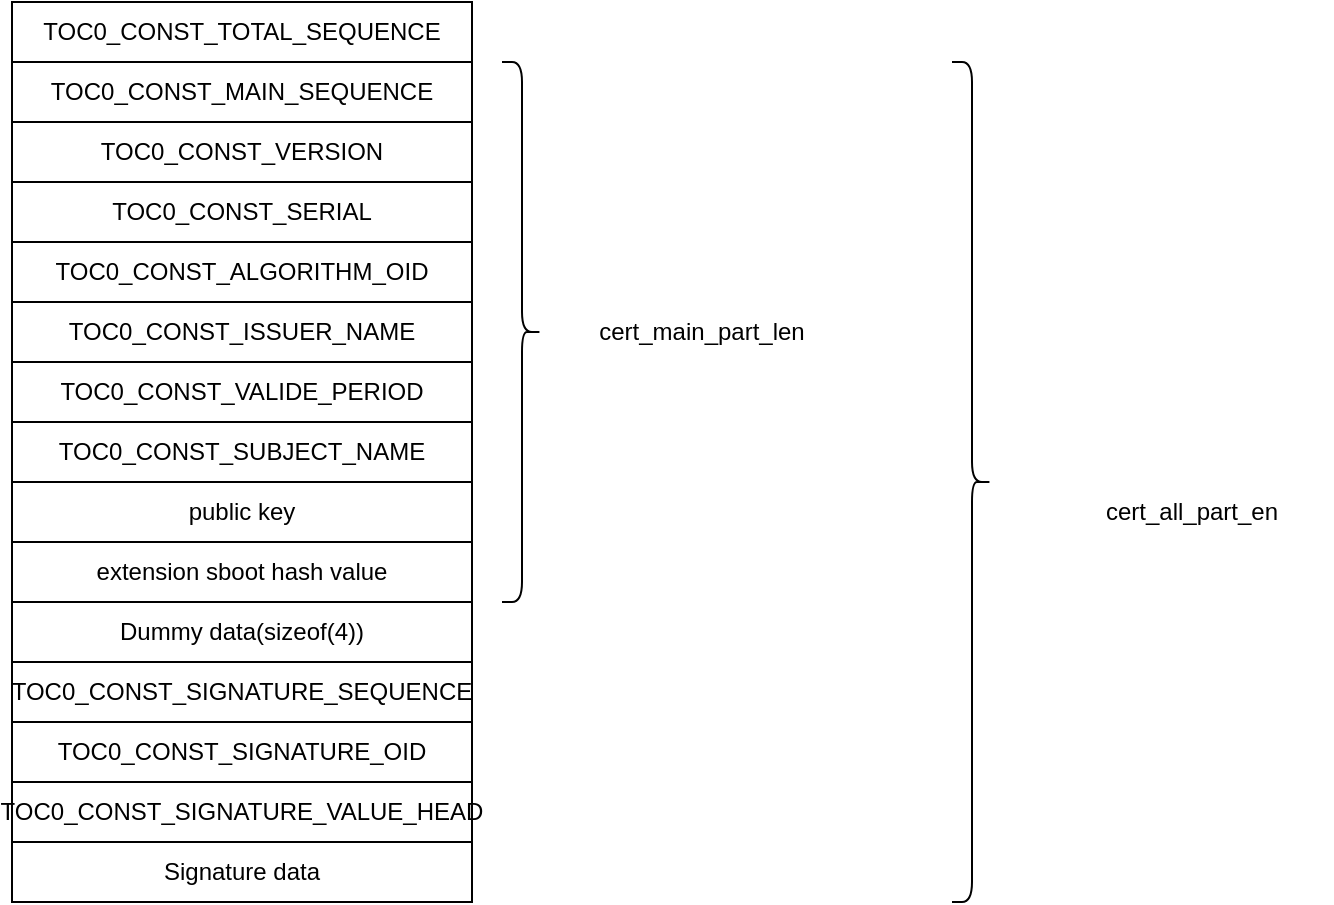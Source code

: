 <mxfile version="21.4.0" type="github">
  <diagram name="Page-1" id="bhDMWvnnnsmSmIuoPUf2">
    <mxGraphModel dx="1050" dy="549" grid="1" gridSize="10" guides="1" tooltips="1" connect="1" arrows="1" fold="1" page="1" pageScale="1" pageWidth="850" pageHeight="1100" math="0" shadow="0">
      <root>
        <mxCell id="0" />
        <mxCell id="1" parent="0" />
        <mxCell id="DNya7Jkh1skZqDEUOs5Z-2" value="TOC0_CONST_TOTAL_SEQUENCE" style="rounded=0;whiteSpace=wrap;html=1;" parent="1" vertex="1">
          <mxGeometry x="160" y="80" width="230" height="30" as="geometry" />
        </mxCell>
        <mxCell id="DNya7Jkh1skZqDEUOs5Z-3" value="TOC0_CONST_MAIN_SEQUENCE" style="rounded=0;whiteSpace=wrap;html=1;" parent="1" vertex="1">
          <mxGeometry x="160" y="110" width="230" height="30" as="geometry" />
        </mxCell>
        <mxCell id="DNya7Jkh1skZqDEUOs5Z-4" value="TOC0_CONST_VERSION" style="rounded=0;whiteSpace=wrap;html=1;" parent="1" vertex="1">
          <mxGeometry x="160" y="140" width="230" height="30" as="geometry" />
        </mxCell>
        <mxCell id="DNya7Jkh1skZqDEUOs5Z-5" value="TOC0_CONST_SERIAL" style="rounded=0;whiteSpace=wrap;html=1;" parent="1" vertex="1">
          <mxGeometry x="160" y="170" width="230" height="30" as="geometry" />
        </mxCell>
        <mxCell id="DNya7Jkh1skZqDEUOs5Z-6" value="TOC0_CONST_ALGORITHM_OID" style="rounded=0;whiteSpace=wrap;html=1;" parent="1" vertex="1">
          <mxGeometry x="160" y="200" width="230" height="30" as="geometry" />
        </mxCell>
        <mxCell id="DNya7Jkh1skZqDEUOs5Z-7" value="TOC0_CONST_ISSUER_NAME" style="rounded=0;whiteSpace=wrap;html=1;" parent="1" vertex="1">
          <mxGeometry x="160" y="230" width="230" height="30" as="geometry" />
        </mxCell>
        <mxCell id="DNya7Jkh1skZqDEUOs5Z-8" value="TOC0_CONST_VALIDE_PERIOD" style="rounded=0;whiteSpace=wrap;html=1;" parent="1" vertex="1">
          <mxGeometry x="160" y="260" width="230" height="30" as="geometry" />
        </mxCell>
        <mxCell id="DNya7Jkh1skZqDEUOs5Z-9" value="TOC0_CONST_SUBJECT_NAME" style="rounded=0;whiteSpace=wrap;html=1;" parent="1" vertex="1">
          <mxGeometry x="160" y="290" width="230" height="30" as="geometry" />
        </mxCell>
        <mxCell id="DNya7Jkh1skZqDEUOs5Z-10" value="public key" style="rounded=0;whiteSpace=wrap;html=1;" parent="1" vertex="1">
          <mxGeometry x="160" y="320" width="230" height="30" as="geometry" />
        </mxCell>
        <mxCell id="DNya7Jkh1skZqDEUOs5Z-11" value="extension sboot hash value" style="rounded=0;whiteSpace=wrap;html=1;" parent="1" vertex="1">
          <mxGeometry x="160" y="350" width="230" height="30" as="geometry" />
        </mxCell>
        <mxCell id="DNya7Jkh1skZqDEUOs5Z-12" value="Dummy data(sizeof(4))" style="rounded=0;whiteSpace=wrap;html=1;" parent="1" vertex="1">
          <mxGeometry x="160" y="380" width="230" height="30" as="geometry" />
        </mxCell>
        <mxCell id="DNya7Jkh1skZqDEUOs5Z-13" value="TOC0_CONST_SIGNATURE_SEQUENCE" style="rounded=0;whiteSpace=wrap;html=1;" parent="1" vertex="1">
          <mxGeometry x="160" y="410" width="230" height="30" as="geometry" />
        </mxCell>
        <mxCell id="DNya7Jkh1skZqDEUOs5Z-14" value="TOC0_CONST_SIGNATURE_OID" style="rounded=0;whiteSpace=wrap;html=1;" parent="1" vertex="1">
          <mxGeometry x="160" y="440" width="230" height="30" as="geometry" />
        </mxCell>
        <mxCell id="DNya7Jkh1skZqDEUOs5Z-15" value="TOC0_CONST_SIGNATURE_VALUE_HEAD" style="rounded=0;whiteSpace=wrap;html=1;" parent="1" vertex="1">
          <mxGeometry x="160" y="470" width="230" height="30" as="geometry" />
        </mxCell>
        <mxCell id="DNya7Jkh1skZqDEUOs5Z-16" value="" style="shape=curlyBracket;whiteSpace=wrap;html=1;rounded=1;flipH=1;labelPosition=right;verticalLabelPosition=middle;align=left;verticalAlign=middle;" parent="1" vertex="1">
          <mxGeometry x="405" y="110" width="20" height="270" as="geometry" />
        </mxCell>
        <mxCell id="DNya7Jkh1skZqDEUOs5Z-17" value="cert_main_part_len&lt;br&gt;" style="text;html=1;strokeColor=none;fillColor=none;align=center;verticalAlign=middle;whiteSpace=wrap;rounded=0;" parent="1" vertex="1">
          <mxGeometry x="430" y="230" width="150" height="30" as="geometry" />
        </mxCell>
        <mxCell id="DNya7Jkh1skZqDEUOs5Z-18" value="Signature data" style="rounded=0;whiteSpace=wrap;html=1;" parent="1" vertex="1">
          <mxGeometry x="160" y="500" width="230" height="30" as="geometry" />
        </mxCell>
        <mxCell id="DNya7Jkh1skZqDEUOs5Z-20" value="" style="shape=curlyBracket;whiteSpace=wrap;html=1;rounded=1;flipH=1;labelPosition=right;verticalLabelPosition=middle;align=left;verticalAlign=middle;" parent="1" vertex="1">
          <mxGeometry x="630" y="110" width="20" height="420" as="geometry" />
        </mxCell>
        <mxCell id="DNya7Jkh1skZqDEUOs5Z-21" value="cert_all_part_en" style="text;html=1;strokeColor=none;fillColor=none;align=center;verticalAlign=middle;whiteSpace=wrap;rounded=0;" parent="1" vertex="1">
          <mxGeometry x="680" y="320" width="140" height="30" as="geometry" />
        </mxCell>
      </root>
    </mxGraphModel>
  </diagram>
</mxfile>
